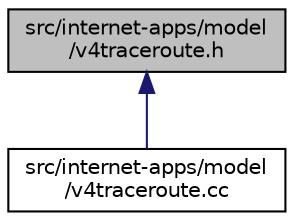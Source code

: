digraph "src/internet-apps/model/v4traceroute.h"
{
 // LATEX_PDF_SIZE
  edge [fontname="Helvetica",fontsize="10",labelfontname="Helvetica",labelfontsize="10"];
  node [fontname="Helvetica",fontsize="10",shape=record];
  Node1 [label="src/internet-apps/model\l/v4traceroute.h",height=0.2,width=0.4,color="black", fillcolor="grey75", style="filled", fontcolor="black",tooltip=" "];
  Node1 -> Node2 [dir="back",color="midnightblue",fontsize="10",style="solid",fontname="Helvetica"];
  Node2 [label="src/internet-apps/model\l/v4traceroute.cc",height=0.2,width=0.4,color="black", fillcolor="white", style="filled",URL="$v4traceroute_8cc.html",tooltip=" "];
}
